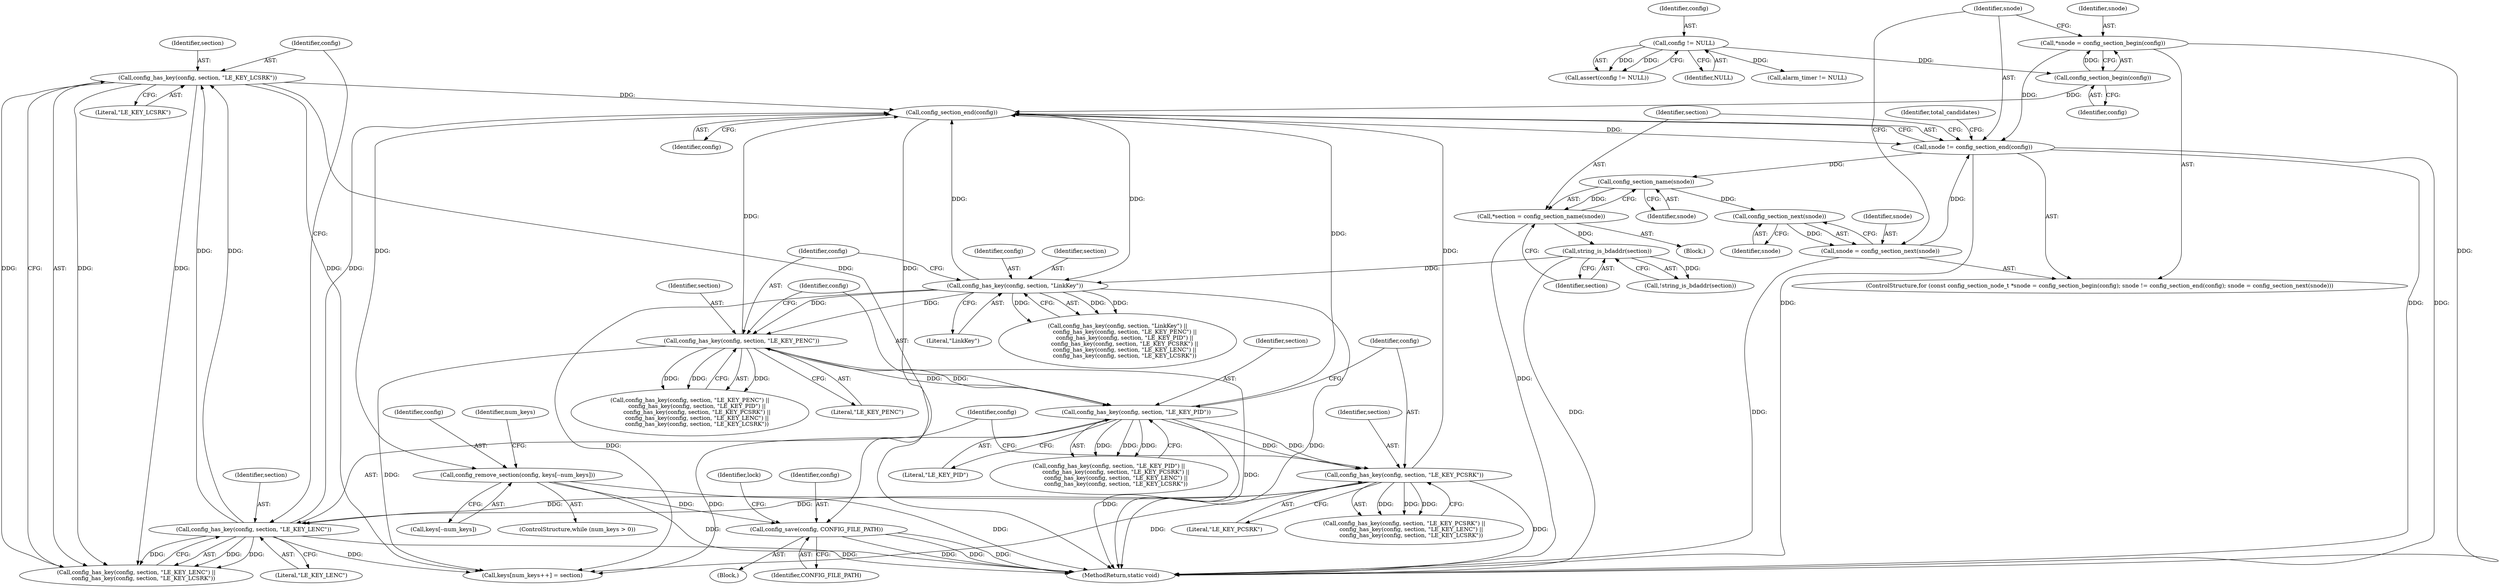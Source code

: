 digraph "0_Android_d77f1999ecece56c1cbb333f4ddc26f0b5bac2c5_2@API" {
"1000205" [label="(Call,config_remove_section(config, keys[--num_keys]))"];
"1000135" [label="(Call,config_section_end(config))"];
"1000178" [label="(Call,config_has_key(config, section, \"LE_KEY_LCSRK\"))"];
"1000174" [label="(Call,config_has_key(config, section, \"LE_KEY_LENC\"))"];
"1000169" [label="(Call,config_has_key(config, section, \"LE_KEY_PCSRK\"))"];
"1000164" [label="(Call,config_has_key(config, section, \"LE_KEY_PID\"))"];
"1000159" [label="(Call,config_has_key(config, section, \"LE_KEY_PENC\"))"];
"1000154" [label="(Call,config_has_key(config, section, \"LinkKey\"))"];
"1000149" [label="(Call,string_is_bdaddr(section))"];
"1000143" [label="(Call,*section = config_section_name(snode))"];
"1000145" [label="(Call,config_section_name(snode))"];
"1000133" [label="(Call,snode != config_section_end(config))"];
"1000129" [label="(Call,*snode = config_section_begin(config))"];
"1000131" [label="(Call,config_section_begin(config))"];
"1000104" [label="(Call,config != NULL)"];
"1000137" [label="(Call,snode = config_section_next(snode))"];
"1000139" [label="(Call,config_section_next(snode))"];
"1000211" [label="(Call,config_save(config, CONFIG_FILE_PATH))"];
"1000108" [label="(Call,alarm_timer != NULL)"];
"1000206" [label="(Identifier,config)"];
"1000130" [label="(Identifier,snode)"];
"1000138" [label="(Identifier,snode)"];
"1000102" [label="(Block,)"];
"1000106" [label="(Identifier,NULL)"];
"1000170" [label="(Identifier,config)"];
"1000145" [label="(Call,config_section_name(snode))"];
"1000179" [label="(Identifier,config)"];
"1000163" [label="(Call,config_has_key(config, section, \"LE_KEY_PID\") ||\n        config_has_key(config, section, \"LE_KEY_PCSRK\") ||\n        config_has_key(config, section, \"LE_KEY_LENC\") ||\n        config_has_key(config, section, \"LE_KEY_LCSRK\"))"];
"1000157" [label="(Literal,\"LinkKey\")"];
"1000197" [label="(Identifier,total_candidates)"];
"1000103" [label="(Call,assert(config != NULL))"];
"1000136" [label="(Identifier,config)"];
"1000167" [label="(Literal,\"LE_KEY_PID\")"];
"1000180" [label="(Identifier,section)"];
"1000144" [label="(Identifier,section)"];
"1000166" [label="(Identifier,section)"];
"1000127" [label="(ControlStructure,for (const config_section_node_t *snode = config_section_begin(config); snode != config_section_end(config); snode = config_section_next(snode)))"];
"1000212" [label="(Identifier,config)"];
"1000205" [label="(Call,config_remove_section(config, keys[--num_keys]))"];
"1000174" [label="(Call,config_has_key(config, section, \"LE_KEY_LENC\"))"];
"1000133" [label="(Call,snode != config_section_end(config))"];
"1000207" [label="(Call,keys[--num_keys])"];
"1000178" [label="(Call,config_has_key(config, section, \"LE_KEY_LCSRK\"))"];
"1000141" [label="(Block,)"];
"1000213" [label="(Identifier,CONFIG_FILE_PATH)"];
"1000135" [label="(Call,config_section_end(config))"];
"1000173" [label="(Call,config_has_key(config, section, \"LE_KEY_LENC\") ||\n        config_has_key(config, section, \"LE_KEY_LCSRK\"))"];
"1000129" [label="(Call,*snode = config_section_begin(config))"];
"1000137" [label="(Call,snode = config_section_next(snode))"];
"1000176" [label="(Identifier,section)"];
"1000187" [label="(Call,keys[num_keys++] = section)"];
"1000131" [label="(Call,config_section_begin(config))"];
"1000168" [label="(Call,config_has_key(config, section, \"LE_KEY_PCSRK\") ||\n        config_has_key(config, section, \"LE_KEY_LENC\") ||\n        config_has_key(config, section, \"LE_KEY_LCSRK\"))"];
"1000211" [label="(Call,config_save(config, CONFIG_FILE_PATH))"];
"1000156" [label="(Identifier,section)"];
"1000150" [label="(Identifier,section)"];
"1000216" [label="(Identifier,lock)"];
"1000159" [label="(Call,config_has_key(config, section, \"LE_KEY_PENC\"))"];
"1000165" [label="(Identifier,config)"];
"1000149" [label="(Call,string_is_bdaddr(section))"];
"1000175" [label="(Identifier,config)"];
"1000172" [label="(Literal,\"LE_KEY_PCSRK\")"];
"1000217" [label="(MethodReturn,static void)"];
"1000161" [label="(Identifier,section)"];
"1000158" [label="(Call,config_has_key(config, section, \"LE_KEY_PENC\") ||\n        config_has_key(config, section, \"LE_KEY_PID\") ||\n        config_has_key(config, section, \"LE_KEY_PCSRK\") ||\n        config_has_key(config, section, \"LE_KEY_LENC\") ||\n        config_has_key(config, section, \"LE_KEY_LCSRK\"))"];
"1000201" [label="(ControlStructure,while (num_keys > 0))"];
"1000181" [label="(Literal,\"LE_KEY_LCSRK\")"];
"1000203" [label="(Identifier,num_keys)"];
"1000177" [label="(Literal,\"LE_KEY_LENC\")"];
"1000134" [label="(Identifier,snode)"];
"1000155" [label="(Identifier,config)"];
"1000171" [label="(Identifier,section)"];
"1000169" [label="(Call,config_has_key(config, section, \"LE_KEY_PCSRK\"))"];
"1000154" [label="(Call,config_has_key(config, section, \"LinkKey\"))"];
"1000164" [label="(Call,config_has_key(config, section, \"LE_KEY_PID\"))"];
"1000162" [label="(Literal,\"LE_KEY_PENC\")"];
"1000160" [label="(Identifier,config)"];
"1000148" [label="(Call,!string_is_bdaddr(section))"];
"1000143" [label="(Call,*section = config_section_name(snode))"];
"1000146" [label="(Identifier,snode)"];
"1000139" [label="(Call,config_section_next(snode))"];
"1000132" [label="(Identifier,config)"];
"1000104" [label="(Call,config != NULL)"];
"1000153" [label="(Call,config_has_key(config, section, \"LinkKey\") ||\n        config_has_key(config, section, \"LE_KEY_PENC\") ||\n        config_has_key(config, section, \"LE_KEY_PID\") ||\n        config_has_key(config, section, \"LE_KEY_PCSRK\") ||\n        config_has_key(config, section, \"LE_KEY_LENC\") ||\n        config_has_key(config, section, \"LE_KEY_LCSRK\"))"];
"1000105" [label="(Identifier,config)"];
"1000140" [label="(Identifier,snode)"];
"1000205" -> "1000201"  [label="AST: "];
"1000205" -> "1000207"  [label="CFG: "];
"1000206" -> "1000205"  [label="AST: "];
"1000207" -> "1000205"  [label="AST: "];
"1000203" -> "1000205"  [label="CFG: "];
"1000205" -> "1000217"  [label="DDG: "];
"1000205" -> "1000217"  [label="DDG: "];
"1000135" -> "1000205"  [label="DDG: "];
"1000205" -> "1000211"  [label="DDG: "];
"1000135" -> "1000133"  [label="AST: "];
"1000135" -> "1000136"  [label="CFG: "];
"1000136" -> "1000135"  [label="AST: "];
"1000133" -> "1000135"  [label="CFG: "];
"1000135" -> "1000133"  [label="DDG: "];
"1000178" -> "1000135"  [label="DDG: "];
"1000159" -> "1000135"  [label="DDG: "];
"1000131" -> "1000135"  [label="DDG: "];
"1000154" -> "1000135"  [label="DDG: "];
"1000169" -> "1000135"  [label="DDG: "];
"1000174" -> "1000135"  [label="DDG: "];
"1000164" -> "1000135"  [label="DDG: "];
"1000135" -> "1000154"  [label="DDG: "];
"1000135" -> "1000211"  [label="DDG: "];
"1000178" -> "1000173"  [label="AST: "];
"1000178" -> "1000181"  [label="CFG: "];
"1000179" -> "1000178"  [label="AST: "];
"1000180" -> "1000178"  [label="AST: "];
"1000181" -> "1000178"  [label="AST: "];
"1000173" -> "1000178"  [label="CFG: "];
"1000178" -> "1000217"  [label="DDG: "];
"1000178" -> "1000173"  [label="DDG: "];
"1000178" -> "1000173"  [label="DDG: "];
"1000178" -> "1000173"  [label="DDG: "];
"1000174" -> "1000178"  [label="DDG: "];
"1000174" -> "1000178"  [label="DDG: "];
"1000178" -> "1000187"  [label="DDG: "];
"1000174" -> "1000173"  [label="AST: "];
"1000174" -> "1000177"  [label="CFG: "];
"1000175" -> "1000174"  [label="AST: "];
"1000176" -> "1000174"  [label="AST: "];
"1000177" -> "1000174"  [label="AST: "];
"1000179" -> "1000174"  [label="CFG: "];
"1000173" -> "1000174"  [label="CFG: "];
"1000174" -> "1000217"  [label="DDG: "];
"1000174" -> "1000173"  [label="DDG: "];
"1000174" -> "1000173"  [label="DDG: "];
"1000174" -> "1000173"  [label="DDG: "];
"1000169" -> "1000174"  [label="DDG: "];
"1000169" -> "1000174"  [label="DDG: "];
"1000174" -> "1000187"  [label="DDG: "];
"1000169" -> "1000168"  [label="AST: "];
"1000169" -> "1000172"  [label="CFG: "];
"1000170" -> "1000169"  [label="AST: "];
"1000171" -> "1000169"  [label="AST: "];
"1000172" -> "1000169"  [label="AST: "];
"1000175" -> "1000169"  [label="CFG: "];
"1000168" -> "1000169"  [label="CFG: "];
"1000169" -> "1000217"  [label="DDG: "];
"1000169" -> "1000168"  [label="DDG: "];
"1000169" -> "1000168"  [label="DDG: "];
"1000169" -> "1000168"  [label="DDG: "];
"1000164" -> "1000169"  [label="DDG: "];
"1000164" -> "1000169"  [label="DDG: "];
"1000169" -> "1000187"  [label="DDG: "];
"1000164" -> "1000163"  [label="AST: "];
"1000164" -> "1000167"  [label="CFG: "];
"1000165" -> "1000164"  [label="AST: "];
"1000166" -> "1000164"  [label="AST: "];
"1000167" -> "1000164"  [label="AST: "];
"1000170" -> "1000164"  [label="CFG: "];
"1000163" -> "1000164"  [label="CFG: "];
"1000164" -> "1000217"  [label="DDG: "];
"1000164" -> "1000163"  [label="DDG: "];
"1000164" -> "1000163"  [label="DDG: "];
"1000164" -> "1000163"  [label="DDG: "];
"1000159" -> "1000164"  [label="DDG: "];
"1000159" -> "1000164"  [label="DDG: "];
"1000164" -> "1000187"  [label="DDG: "];
"1000159" -> "1000158"  [label="AST: "];
"1000159" -> "1000162"  [label="CFG: "];
"1000160" -> "1000159"  [label="AST: "];
"1000161" -> "1000159"  [label="AST: "];
"1000162" -> "1000159"  [label="AST: "];
"1000165" -> "1000159"  [label="CFG: "];
"1000158" -> "1000159"  [label="CFG: "];
"1000159" -> "1000217"  [label="DDG: "];
"1000159" -> "1000158"  [label="DDG: "];
"1000159" -> "1000158"  [label="DDG: "];
"1000159" -> "1000158"  [label="DDG: "];
"1000154" -> "1000159"  [label="DDG: "];
"1000154" -> "1000159"  [label="DDG: "];
"1000159" -> "1000187"  [label="DDG: "];
"1000154" -> "1000153"  [label="AST: "];
"1000154" -> "1000157"  [label="CFG: "];
"1000155" -> "1000154"  [label="AST: "];
"1000156" -> "1000154"  [label="AST: "];
"1000157" -> "1000154"  [label="AST: "];
"1000160" -> "1000154"  [label="CFG: "];
"1000153" -> "1000154"  [label="CFG: "];
"1000154" -> "1000217"  [label="DDG: "];
"1000154" -> "1000153"  [label="DDG: "];
"1000154" -> "1000153"  [label="DDG: "];
"1000154" -> "1000153"  [label="DDG: "];
"1000149" -> "1000154"  [label="DDG: "];
"1000154" -> "1000187"  [label="DDG: "];
"1000149" -> "1000148"  [label="AST: "];
"1000149" -> "1000150"  [label="CFG: "];
"1000150" -> "1000149"  [label="AST: "];
"1000148" -> "1000149"  [label="CFG: "];
"1000149" -> "1000217"  [label="DDG: "];
"1000149" -> "1000148"  [label="DDG: "];
"1000143" -> "1000149"  [label="DDG: "];
"1000143" -> "1000141"  [label="AST: "];
"1000143" -> "1000145"  [label="CFG: "];
"1000144" -> "1000143"  [label="AST: "];
"1000145" -> "1000143"  [label="AST: "];
"1000150" -> "1000143"  [label="CFG: "];
"1000143" -> "1000217"  [label="DDG: "];
"1000145" -> "1000143"  [label="DDG: "];
"1000145" -> "1000146"  [label="CFG: "];
"1000146" -> "1000145"  [label="AST: "];
"1000145" -> "1000139"  [label="DDG: "];
"1000133" -> "1000145"  [label="DDG: "];
"1000133" -> "1000127"  [label="AST: "];
"1000134" -> "1000133"  [label="AST: "];
"1000144" -> "1000133"  [label="CFG: "];
"1000197" -> "1000133"  [label="CFG: "];
"1000133" -> "1000217"  [label="DDG: "];
"1000133" -> "1000217"  [label="DDG: "];
"1000133" -> "1000217"  [label="DDG: "];
"1000129" -> "1000133"  [label="DDG: "];
"1000137" -> "1000133"  [label="DDG: "];
"1000129" -> "1000127"  [label="AST: "];
"1000129" -> "1000131"  [label="CFG: "];
"1000130" -> "1000129"  [label="AST: "];
"1000131" -> "1000129"  [label="AST: "];
"1000134" -> "1000129"  [label="CFG: "];
"1000129" -> "1000217"  [label="DDG: "];
"1000131" -> "1000129"  [label="DDG: "];
"1000131" -> "1000132"  [label="CFG: "];
"1000132" -> "1000131"  [label="AST: "];
"1000104" -> "1000131"  [label="DDG: "];
"1000104" -> "1000103"  [label="AST: "];
"1000104" -> "1000106"  [label="CFG: "];
"1000105" -> "1000104"  [label="AST: "];
"1000106" -> "1000104"  [label="AST: "];
"1000103" -> "1000104"  [label="CFG: "];
"1000104" -> "1000103"  [label="DDG: "];
"1000104" -> "1000103"  [label="DDG: "];
"1000104" -> "1000108"  [label="DDG: "];
"1000137" -> "1000127"  [label="AST: "];
"1000137" -> "1000139"  [label="CFG: "];
"1000138" -> "1000137"  [label="AST: "];
"1000139" -> "1000137"  [label="AST: "];
"1000134" -> "1000137"  [label="CFG: "];
"1000137" -> "1000217"  [label="DDG: "];
"1000139" -> "1000137"  [label="DDG: "];
"1000139" -> "1000140"  [label="CFG: "];
"1000140" -> "1000139"  [label="AST: "];
"1000211" -> "1000102"  [label="AST: "];
"1000211" -> "1000213"  [label="CFG: "];
"1000212" -> "1000211"  [label="AST: "];
"1000213" -> "1000211"  [label="AST: "];
"1000216" -> "1000211"  [label="CFG: "];
"1000211" -> "1000217"  [label="DDG: "];
"1000211" -> "1000217"  [label="DDG: "];
"1000211" -> "1000217"  [label="DDG: "];
}
